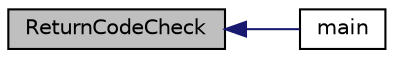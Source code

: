 digraph "ReturnCodeCheck"
{
  edge [fontname="Helvetica",fontsize="10",labelfontname="Helvetica",labelfontsize="10"];
  node [fontname="Helvetica",fontsize="10",shape=record];
  rankdir="LR";
  Node170 [label="ReturnCodeCheck",height=0.2,width=0.4,color="black", fillcolor="grey75", style="filled", fontcolor="black"];
  Node170 -> Node171 [dir="back",color="midnightblue",fontsize="10",style="solid",fontname="Helvetica"];
  Node171 [label="main",height=0.2,width=0.4,color="black", fillcolor="white", style="filled",URL="$d2/df5/cxx__main__qr__solver_8cpp.html#a0ddf1224851353fc92bfbff6f499fa97"];
}
